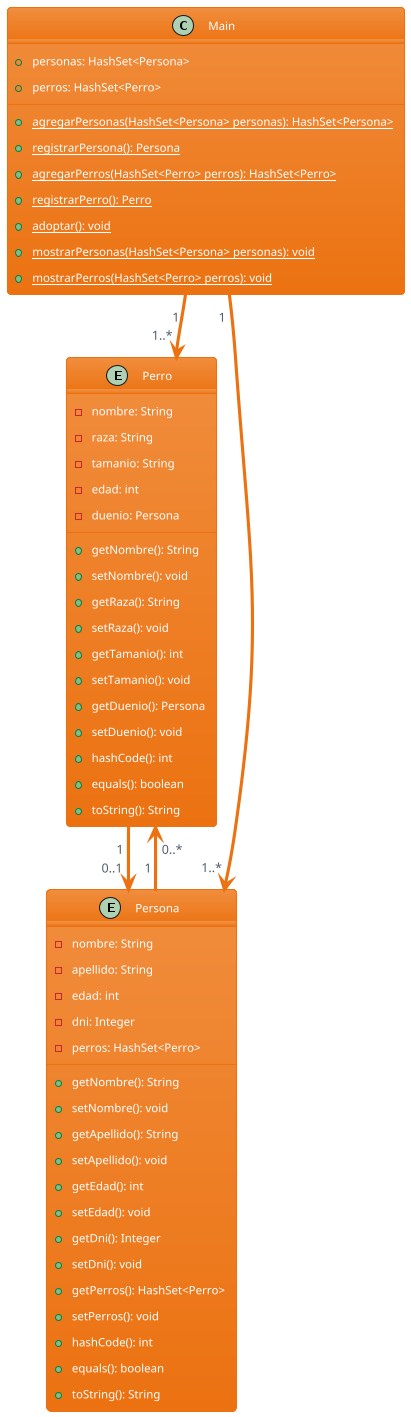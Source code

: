 @startuml adopcion_mascota
!theme aws-orange

entity Perro {
    - nombre: String
    - raza: String
    - tamanio: String
    - edad: int
    - duenio: Persona
    + getNombre(): String
    + setNombre(): void
    + getRaza(): String
    + setRaza(): void
    + getTamanio(): int
    + setTamanio(): void
    + getDuenio(): Persona
    + setDuenio(): void
    + hashCode(): int
    + equals(): boolean
    + toString(): String
}

entity Persona {
    - nombre: String
    - apellido: String
    - edad: int
    - dni: Integer
    - perros: HashSet<Perro>
    + getNombre(): String
    + setNombre(): void
    + getApellido(): String
    + setApellido(): void
    + getEdad(): int
    + setEdad(): void
    + getDni(): Integer
    + setDni(): void
    + getPerros(): HashSet<Perro>
    + setPerros(): void
    + hashCode(): int
    + equals(): boolean
    + toString(): String
}

class Main {
    + personas: HashSet<Persona>
    + perros: HashSet<Perro>
    + {static} agregarPersonas(HashSet<Persona> personas): HashSet<Persona>
    + {static} registrarPersona(): Persona
    + {static} agregarPerros(HashSet<Perro> perros): HashSet<Perro>
    + {static} registrarPerro(): Perro
    + {static} adoptar(): void
    + {static} mostrarPersonas(HashSet<Persona> personas): void
    + {static} mostrarPerros(HashSet<Perro> perros): void
}

Main "1" --> "1..*" Perro
Main "1" --> "1..*" Persona
Persona "1" --> "0..*" Perro
Perro "1" --> "0..1" Persona

@enduml